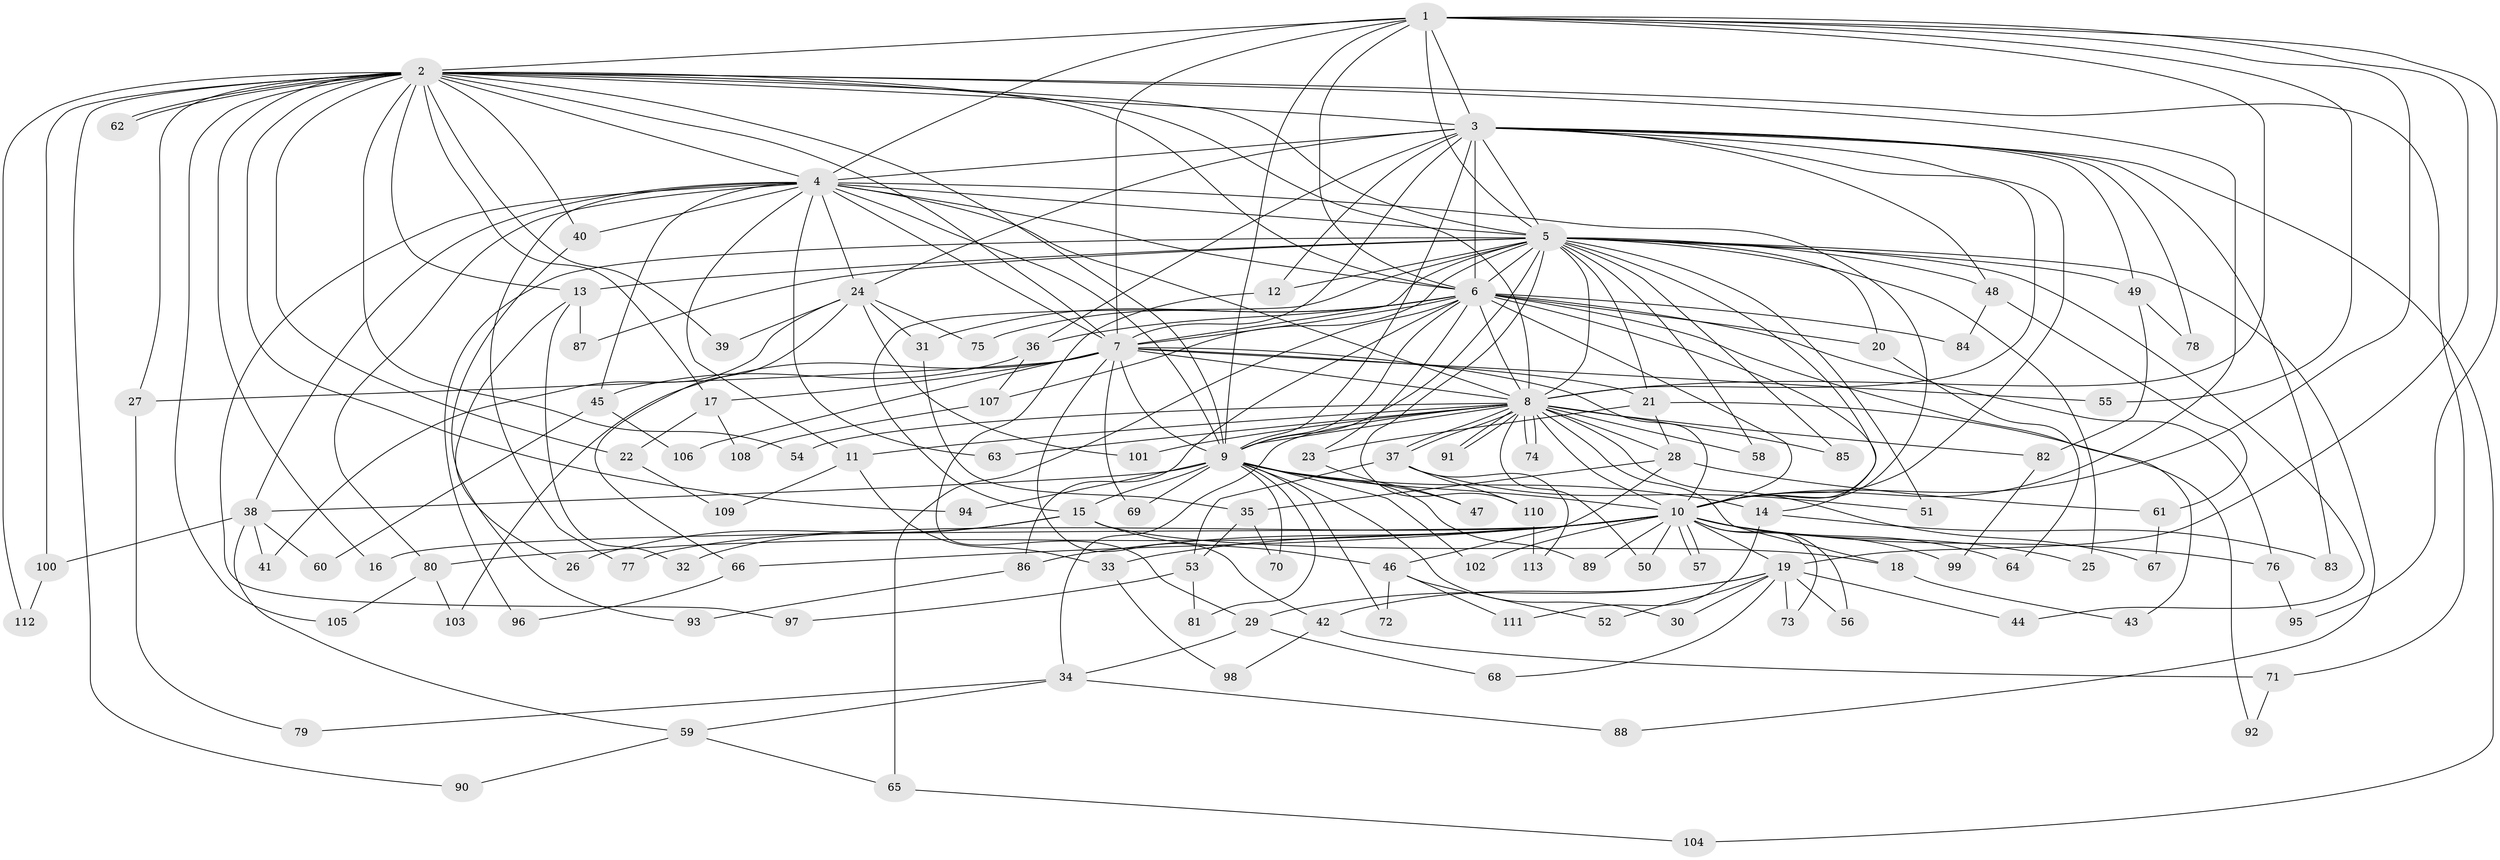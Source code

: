// Generated by graph-tools (version 1.1) at 2025/11/02/27/25 16:11:03]
// undirected, 113 vertices, 251 edges
graph export_dot {
graph [start="1"]
  node [color=gray90,style=filled];
  1;
  2;
  3;
  4;
  5;
  6;
  7;
  8;
  9;
  10;
  11;
  12;
  13;
  14;
  15;
  16;
  17;
  18;
  19;
  20;
  21;
  22;
  23;
  24;
  25;
  26;
  27;
  28;
  29;
  30;
  31;
  32;
  33;
  34;
  35;
  36;
  37;
  38;
  39;
  40;
  41;
  42;
  43;
  44;
  45;
  46;
  47;
  48;
  49;
  50;
  51;
  52;
  53;
  54;
  55;
  56;
  57;
  58;
  59;
  60;
  61;
  62;
  63;
  64;
  65;
  66;
  67;
  68;
  69;
  70;
  71;
  72;
  73;
  74;
  75;
  76;
  77;
  78;
  79;
  80;
  81;
  82;
  83;
  84;
  85;
  86;
  87;
  88;
  89;
  90;
  91;
  92;
  93;
  94;
  95;
  96;
  97;
  98;
  99;
  100;
  101;
  102;
  103;
  104;
  105;
  106;
  107;
  108;
  109;
  110;
  111;
  112;
  113;
  1 -- 2;
  1 -- 3;
  1 -- 4;
  1 -- 5;
  1 -- 6;
  1 -- 7;
  1 -- 8;
  1 -- 9;
  1 -- 10;
  1 -- 19;
  1 -- 55;
  1 -- 95;
  2 -- 3;
  2 -- 4;
  2 -- 5;
  2 -- 6;
  2 -- 7;
  2 -- 8;
  2 -- 9;
  2 -- 10;
  2 -- 13;
  2 -- 16;
  2 -- 17;
  2 -- 22;
  2 -- 27;
  2 -- 39;
  2 -- 40;
  2 -- 54;
  2 -- 62;
  2 -- 62;
  2 -- 71;
  2 -- 90;
  2 -- 94;
  2 -- 100;
  2 -- 105;
  2 -- 112;
  3 -- 4;
  3 -- 5;
  3 -- 6;
  3 -- 7;
  3 -- 8;
  3 -- 9;
  3 -- 10;
  3 -- 12;
  3 -- 24;
  3 -- 36;
  3 -- 48;
  3 -- 49;
  3 -- 78;
  3 -- 83;
  3 -- 104;
  4 -- 5;
  4 -- 6;
  4 -- 7;
  4 -- 8;
  4 -- 9;
  4 -- 10;
  4 -- 11;
  4 -- 24;
  4 -- 38;
  4 -- 40;
  4 -- 45;
  4 -- 63;
  4 -- 77;
  4 -- 80;
  4 -- 97;
  5 -- 6;
  5 -- 7;
  5 -- 8;
  5 -- 9;
  5 -- 10;
  5 -- 12;
  5 -- 13;
  5 -- 15;
  5 -- 20;
  5 -- 21;
  5 -- 25;
  5 -- 44;
  5 -- 48;
  5 -- 49;
  5 -- 51;
  5 -- 58;
  5 -- 85;
  5 -- 87;
  5 -- 88;
  5 -- 96;
  5 -- 107;
  5 -- 110;
  6 -- 7;
  6 -- 8;
  6 -- 9;
  6 -- 10;
  6 -- 14;
  6 -- 20;
  6 -- 23;
  6 -- 31;
  6 -- 36;
  6 -- 43;
  6 -- 65;
  6 -- 75;
  6 -- 76;
  6 -- 84;
  6 -- 86;
  7 -- 8;
  7 -- 9;
  7 -- 10;
  7 -- 17;
  7 -- 21;
  7 -- 27;
  7 -- 42;
  7 -- 55;
  7 -- 69;
  7 -- 103;
  7 -- 106;
  8 -- 9;
  8 -- 10;
  8 -- 11;
  8 -- 18;
  8 -- 28;
  8 -- 34;
  8 -- 37;
  8 -- 37;
  8 -- 50;
  8 -- 54;
  8 -- 58;
  8 -- 63;
  8 -- 67;
  8 -- 74;
  8 -- 74;
  8 -- 82;
  8 -- 85;
  8 -- 91;
  8 -- 91;
  8 -- 101;
  9 -- 10;
  9 -- 14;
  9 -- 15;
  9 -- 30;
  9 -- 38;
  9 -- 47;
  9 -- 69;
  9 -- 70;
  9 -- 72;
  9 -- 81;
  9 -- 89;
  9 -- 94;
  9 -- 102;
  10 -- 16;
  10 -- 19;
  10 -- 25;
  10 -- 33;
  10 -- 50;
  10 -- 56;
  10 -- 57;
  10 -- 57;
  10 -- 64;
  10 -- 66;
  10 -- 73;
  10 -- 76;
  10 -- 77;
  10 -- 80;
  10 -- 86;
  10 -- 89;
  10 -- 99;
  10 -- 102;
  11 -- 33;
  11 -- 109;
  12 -- 29;
  13 -- 26;
  13 -- 32;
  13 -- 87;
  14 -- 83;
  14 -- 111;
  15 -- 18;
  15 -- 26;
  15 -- 32;
  15 -- 46;
  17 -- 22;
  17 -- 108;
  18 -- 43;
  19 -- 29;
  19 -- 30;
  19 -- 42;
  19 -- 44;
  19 -- 52;
  19 -- 56;
  19 -- 68;
  19 -- 73;
  20 -- 64;
  21 -- 23;
  21 -- 28;
  21 -- 92;
  22 -- 109;
  23 -- 47;
  24 -- 31;
  24 -- 39;
  24 -- 41;
  24 -- 66;
  24 -- 75;
  24 -- 101;
  27 -- 79;
  28 -- 35;
  28 -- 46;
  28 -- 61;
  29 -- 34;
  29 -- 68;
  31 -- 35;
  33 -- 98;
  34 -- 59;
  34 -- 79;
  34 -- 88;
  35 -- 53;
  35 -- 70;
  36 -- 45;
  36 -- 107;
  37 -- 51;
  37 -- 53;
  37 -- 110;
  37 -- 113;
  38 -- 41;
  38 -- 59;
  38 -- 60;
  38 -- 100;
  40 -- 93;
  42 -- 71;
  42 -- 98;
  45 -- 60;
  45 -- 106;
  46 -- 52;
  46 -- 72;
  46 -- 111;
  48 -- 61;
  48 -- 84;
  49 -- 78;
  49 -- 82;
  53 -- 81;
  53 -- 97;
  59 -- 65;
  59 -- 90;
  61 -- 67;
  65 -- 104;
  66 -- 96;
  71 -- 92;
  76 -- 95;
  80 -- 103;
  80 -- 105;
  82 -- 99;
  86 -- 93;
  100 -- 112;
  107 -- 108;
  110 -- 113;
}
